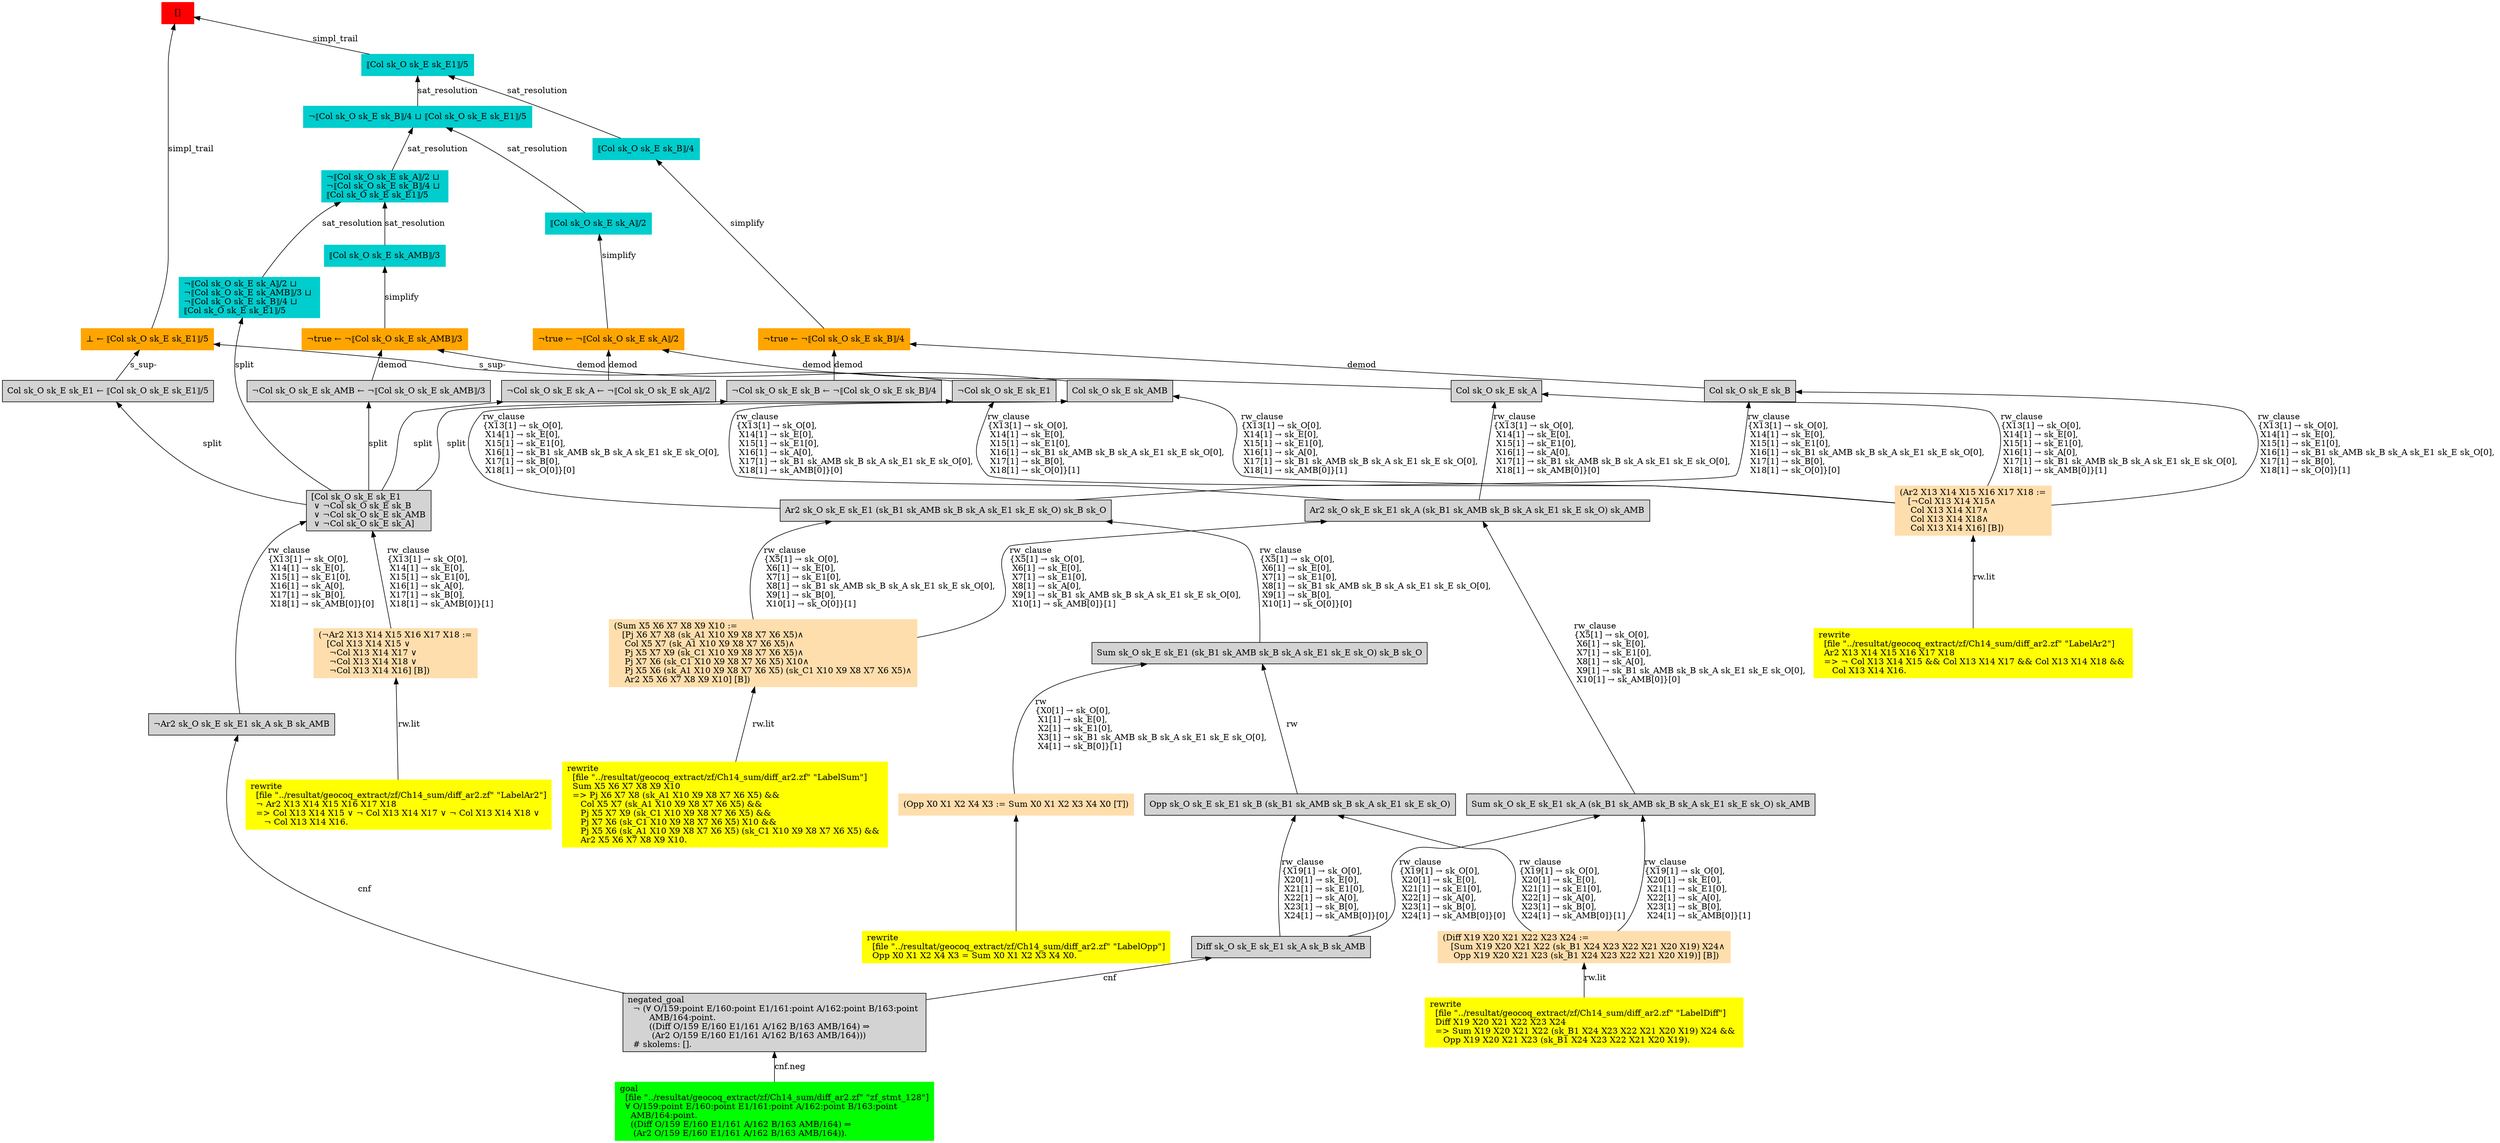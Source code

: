 digraph "unsat_graph" {
  vertex_0 [color=red, label="[]", shape=box, style=filled];
  vertex_0 -> vertex_1 [label="simpl_trail", dir="back"];
  vertex_1 [color=cyan3, shape=box, label="⟦Col sk_O sk_E sk_E1⟧/5\l", style=filled];
  vertex_1 -> vertex_2 [label="sat_resolution", dir="back"];
  vertex_2 [color=cyan3, shape=box, label="⟦Col sk_O sk_E sk_B⟧/4\l", style=filled];
  vertex_2 -> vertex_3 [label="simplify", dir="back"];
  vertex_3 [color=orange, shape=box, label="¬true ← ¬⟦Col sk_O sk_E sk_B⟧/4\l", style=filled];
  vertex_3 -> vertex_4 [label="demod", dir="back"];
  vertex_4 [shape=box, label="Col sk_O sk_E sk_B\l", style=filled];
  vertex_4 -> vertex_5 [label="rw_clause\l\{X13[1] → sk_O[0], \l X14[1] → sk_E[0], \l X15[1] → sk_E1[0], \l X16[1] → sk_B1 sk_AMB sk_B sk_A sk_E1 sk_E sk_O[0], \l X17[1] → sk_B[0], \l X18[1] → sk_O[0]\}[1]\l", dir="back"];
  vertex_5 [color=navajowhite, shape=box, label="(Ar2 X13 X14 X15 X16 X17 X18 :=\l   [¬Col X13 X14 X15∧\l    Col X13 X14 X17∧\l    Col X13 X14 X18∧\l    Col X13 X14 X16] [B])\l", style=filled];
  vertex_5 -> vertex_6 [label="rw.lit", dir="back"];
  vertex_6 [color=yellow, shape=box, label="rewrite\l  [file \"../resultat/geocoq_extract/zf/Ch14_sum/diff_ar2.zf\" \"LabelAr2\"]\l  Ar2 X13 X14 X15 X16 X17 X18\l  =\> ¬ Col X13 X14 X15 && Col X13 X14 X17 && Col X13 X14 X18 && \l     Col X13 X14 X16.\l", style=filled];
  vertex_4 -> vertex_7 [label="rw_clause\l\{X13[1] → sk_O[0], \l X14[1] → sk_E[0], \l X15[1] → sk_E1[0], \l X16[1] → sk_B1 sk_AMB sk_B sk_A sk_E1 sk_E sk_O[0], \l X17[1] → sk_B[0], \l X18[1] → sk_O[0]\}[0]\l", dir="back"];
  vertex_7 [shape=box, label="Ar2 sk_O sk_E sk_E1 (sk_B1 sk_AMB sk_B sk_A sk_E1 sk_E sk_O) sk_B sk_O\l", style=filled];
  vertex_7 -> vertex_8 [label="rw_clause\l\{X5[1] → sk_O[0], \l X6[1] → sk_E[0], \l X7[1] → sk_E1[0], \l X8[1] → sk_B1 sk_AMB sk_B sk_A sk_E1 sk_E sk_O[0], \l X9[1] → sk_B[0], \l X10[1] → sk_O[0]\}[1]\l", dir="back"];
  vertex_8 [color=navajowhite, shape=box, label="(Sum X5 X6 X7 X8 X9 X10 :=\l   [Pj X6 X7 X8 (sk_A1 X10 X9 X8 X7 X6 X5)∧\l    Col X5 X7 (sk_A1 X10 X9 X8 X7 X6 X5)∧\l    Pj X5 X7 X9 (sk_C1 X10 X9 X8 X7 X6 X5)∧\l    Pj X7 X6 (sk_C1 X10 X9 X8 X7 X6 X5) X10∧\l    Pj X5 X6 (sk_A1 X10 X9 X8 X7 X6 X5) (sk_C1 X10 X9 X8 X7 X6 X5)∧\l    Ar2 X5 X6 X7 X8 X9 X10] [B])\l", style=filled];
  vertex_8 -> vertex_9 [label="rw.lit", dir="back"];
  vertex_9 [color=yellow, shape=box, label="rewrite\l  [file \"../resultat/geocoq_extract/zf/Ch14_sum/diff_ar2.zf\" \"LabelSum\"]\l  Sum X5 X6 X7 X8 X9 X10\l  =\> Pj X6 X7 X8 (sk_A1 X10 X9 X8 X7 X6 X5) && \l     Col X5 X7 (sk_A1 X10 X9 X8 X7 X6 X5) && \l     Pj X5 X7 X9 (sk_C1 X10 X9 X8 X7 X6 X5) && \l     Pj X7 X6 (sk_C1 X10 X9 X8 X7 X6 X5) X10 && \l     Pj X5 X6 (sk_A1 X10 X9 X8 X7 X6 X5) (sk_C1 X10 X9 X8 X7 X6 X5) && \l     Ar2 X5 X6 X7 X8 X9 X10.\l", style=filled];
  vertex_7 -> vertex_10 [label="rw_clause\l\{X5[1] → sk_O[0], \l X6[1] → sk_E[0], \l X7[1] → sk_E1[0], \l X8[1] → sk_B1 sk_AMB sk_B sk_A sk_E1 sk_E sk_O[0], \l X9[1] → sk_B[0], \l X10[1] → sk_O[0]\}[0]\l", dir="back"];
  vertex_10 [shape=box, label="Sum sk_O sk_E sk_E1 (sk_B1 sk_AMB sk_B sk_A sk_E1 sk_E sk_O) sk_B sk_O\l", style=filled];
  vertex_10 -> vertex_11 [label="rw\l\{X0[1] → sk_O[0], \l X1[1] → sk_E[0], \l X2[1] → sk_E1[0], \l X3[1] → sk_B1 sk_AMB sk_B sk_A sk_E1 sk_E sk_O[0], \l X4[1] → sk_B[0]\}[1]\l", dir="back"];
  vertex_11 [color=navajowhite, shape=box, label="(Opp X0 X1 X2 X4 X3 := Sum X0 X1 X2 X3 X4 X0 [T])\l", style=filled];
  vertex_11 -> vertex_12 [label="", dir="back"];
  vertex_12 [color=yellow, shape=box, label="rewrite\l  [file \"../resultat/geocoq_extract/zf/Ch14_sum/diff_ar2.zf\" \"LabelOpp\"]\l  Opp X0 X1 X2 X4 X3 = Sum X0 X1 X2 X3 X4 X0.\l", style=filled];
  vertex_10 -> vertex_13 [label="rw", dir="back"];
  vertex_13 [shape=box, label="Opp sk_O sk_E sk_E1 sk_B (sk_B1 sk_AMB sk_B sk_A sk_E1 sk_E sk_O)\l", style=filled];
  vertex_13 -> vertex_14 [label="rw_clause\l\{X19[1] → sk_O[0], \l X20[1] → sk_E[0], \l X21[1] → sk_E1[0], \l X22[1] → sk_A[0], \l X23[1] → sk_B[0], \l X24[1] → sk_AMB[0]\}[1]\l", dir="back"];
  vertex_14 [color=navajowhite, shape=box, label="(Diff X19 X20 X21 X22 X23 X24 :=\l   [Sum X19 X20 X21 X22 (sk_B1 X24 X23 X22 X21 X20 X19) X24∧\l    Opp X19 X20 X21 X23 (sk_B1 X24 X23 X22 X21 X20 X19)] [B])\l", style=filled];
  vertex_14 -> vertex_15 [label="rw.lit", dir="back"];
  vertex_15 [color=yellow, shape=box, label="rewrite\l  [file \"../resultat/geocoq_extract/zf/Ch14_sum/diff_ar2.zf\" \"LabelDiff\"]\l  Diff X19 X20 X21 X22 X23 X24\l  =\> Sum X19 X20 X21 X22 (sk_B1 X24 X23 X22 X21 X20 X19) X24 && \l     Opp X19 X20 X21 X23 (sk_B1 X24 X23 X22 X21 X20 X19).\l", style=filled];
  vertex_13 -> vertex_16 [label="rw_clause\l\{X19[1] → sk_O[0], \l X20[1] → sk_E[0], \l X21[1] → sk_E1[0], \l X22[1] → sk_A[0], \l X23[1] → sk_B[0], \l X24[1] → sk_AMB[0]\}[0]\l", dir="back"];
  vertex_16 [shape=box, label="Diff sk_O sk_E sk_E1 sk_A sk_B sk_AMB\l", style=filled];
  vertex_16 -> vertex_17 [label="cnf", dir="back"];
  vertex_17 [shape=box, label="negated_goal\l  ¬ (∀ O/159:point E/160:point E1/161:point A/162:point B/163:point \l        AMB/164:point.\l        ((Diff O/159 E/160 E1/161 A/162 B/163 AMB/164) ⇒\l         (Ar2 O/159 E/160 E1/161 A/162 B/163 AMB/164)))\l  # skolems: [].\l", style=filled];
  vertex_17 -> vertex_18 [label="cnf.neg", dir="back"];
  vertex_18 [color=green, shape=box, label="goal\l  [file \"../resultat/geocoq_extract/zf/Ch14_sum/diff_ar2.zf\" \"zf_stmt_128\"]\l  ∀ O/159:point E/160:point E1/161:point A/162:point B/163:point \l    AMB/164:point.\l    ((Diff O/159 E/160 E1/161 A/162 B/163 AMB/164) ⇒\l     (Ar2 O/159 E/160 E1/161 A/162 B/163 AMB/164)).\l", style=filled];
  vertex_3 -> vertex_19 [label="demod", dir="back"];
  vertex_19 [shape=box, label="¬Col sk_O sk_E sk_B ← ¬⟦Col sk_O sk_E sk_B⟧/4\l", style=filled];
  vertex_19 -> vertex_20 [label="split", dir="back"];
  vertex_20 [shape=box, label="[Col sk_O sk_E sk_E1\l ∨ ¬Col sk_O sk_E sk_B\l ∨ ¬Col sk_O sk_E sk_AMB\l ∨ ¬Col sk_O sk_E sk_A]\l", style=filled];
  vertex_20 -> vertex_21 [label="rw_clause\l\{X13[1] → sk_O[0], \l X14[1] → sk_E[0], \l X15[1] → sk_E1[0], \l X16[1] → sk_A[0], \l X17[1] → sk_B[0], \l X18[1] → sk_AMB[0]\}[1]\l", dir="back"];
  vertex_21 [color=navajowhite, shape=box, label="(¬Ar2 X13 X14 X15 X16 X17 X18 :=\l   [Col X13 X14 X15 ∨ \l    ¬Col X13 X14 X17 ∨ \l    ¬Col X13 X14 X18 ∨ \l    ¬Col X13 X14 X16] [B])\l", style=filled];
  vertex_21 -> vertex_22 [label="rw.lit", dir="back"];
  vertex_22 [color=yellow, shape=box, label="rewrite\l  [file \"../resultat/geocoq_extract/zf/Ch14_sum/diff_ar2.zf\" \"LabelAr2\"]\l  ¬ Ar2 X13 X14 X15 X16 X17 X18\l  =\> Col X13 X14 X15 ∨ ¬ Col X13 X14 X17 ∨ ¬ Col X13 X14 X18 ∨ \l     ¬ Col X13 X14 X16.\l", style=filled];
  vertex_20 -> vertex_23 [label="rw_clause\l\{X13[1] → sk_O[0], \l X14[1] → sk_E[0], \l X15[1] → sk_E1[0], \l X16[1] → sk_A[0], \l X17[1] → sk_B[0], \l X18[1] → sk_AMB[0]\}[0]\l", dir="back"];
  vertex_23 [shape=box, label="¬Ar2 sk_O sk_E sk_E1 sk_A sk_B sk_AMB\l", style=filled];
  vertex_23 -> vertex_17 [label="cnf", dir="back"];
  vertex_1 -> vertex_24 [label="sat_resolution", dir="back"];
  vertex_24 [color=cyan3, shape=box, label="¬⟦Col sk_O sk_E sk_B⟧/4 ⊔ ⟦Col sk_O sk_E sk_E1⟧/5\l", style=filled];
  vertex_24 -> vertex_25 [label="sat_resolution", dir="back"];
  vertex_25 [color=cyan3, shape=box, label="⟦Col sk_O sk_E sk_A⟧/2\l", style=filled];
  vertex_25 -> vertex_26 [label="simplify", dir="back"];
  vertex_26 [color=orange, shape=box, label="¬true ← ¬⟦Col sk_O sk_E sk_A⟧/2\l", style=filled];
  vertex_26 -> vertex_27 [label="demod", dir="back"];
  vertex_27 [shape=box, label="Col sk_O sk_E sk_A\l", style=filled];
  vertex_27 -> vertex_5 [label="rw_clause\l\{X13[1] → sk_O[0], \l X14[1] → sk_E[0], \l X15[1] → sk_E1[0], \l X16[1] → sk_A[0], \l X17[1] → sk_B1 sk_AMB sk_B sk_A sk_E1 sk_E sk_O[0], \l X18[1] → sk_AMB[0]\}[1]\l", dir="back"];
  vertex_27 -> vertex_28 [label="rw_clause\l\{X13[1] → sk_O[0], \l X14[1] → sk_E[0], \l X15[1] → sk_E1[0], \l X16[1] → sk_A[0], \l X17[1] → sk_B1 sk_AMB sk_B sk_A sk_E1 sk_E sk_O[0], \l X18[1] → sk_AMB[0]\}[0]\l", dir="back"];
  vertex_28 [shape=box, label="Ar2 sk_O sk_E sk_E1 sk_A (sk_B1 sk_AMB sk_B sk_A sk_E1 sk_E sk_O) sk_AMB\l", style=filled];
  vertex_28 -> vertex_8 [label="rw_clause\l\{X5[1] → sk_O[0], \l X6[1] → sk_E[0], \l X7[1] → sk_E1[0], \l X8[1] → sk_A[0], \l X9[1] → sk_B1 sk_AMB sk_B sk_A sk_E1 sk_E sk_O[0], \l X10[1] → sk_AMB[0]\}[1]\l", dir="back"];
  vertex_28 -> vertex_29 [label="rw_clause\l\{X5[1] → sk_O[0], \l X6[1] → sk_E[0], \l X7[1] → sk_E1[0], \l X8[1] → sk_A[0], \l X9[1] → sk_B1 sk_AMB sk_B sk_A sk_E1 sk_E sk_O[0], \l X10[1] → sk_AMB[0]\}[0]\l", dir="back"];
  vertex_29 [shape=box, label="Sum sk_O sk_E sk_E1 sk_A (sk_B1 sk_AMB sk_B sk_A sk_E1 sk_E sk_O) sk_AMB\l", style=filled];
  vertex_29 -> vertex_14 [label="rw_clause\l\{X19[1] → sk_O[0], \l X20[1] → sk_E[0], \l X21[1] → sk_E1[0], \l X22[1] → sk_A[0], \l X23[1] → sk_B[0], \l X24[1] → sk_AMB[0]\}[1]\l", dir="back"];
  vertex_29 -> vertex_16 [label="rw_clause\l\{X19[1] → sk_O[0], \l X20[1] → sk_E[0], \l X21[1] → sk_E1[0], \l X22[1] → sk_A[0], \l X23[1] → sk_B[0], \l X24[1] → sk_AMB[0]\}[0]\l", dir="back"];
  vertex_26 -> vertex_30 [label="demod", dir="back"];
  vertex_30 [shape=box, label="¬Col sk_O sk_E sk_A ← ¬⟦Col sk_O sk_E sk_A⟧/2\l", style=filled];
  vertex_30 -> vertex_20 [label="split", dir="back"];
  vertex_24 -> vertex_31 [label="sat_resolution", dir="back"];
  vertex_31 [color=cyan3, shape=box, label="¬⟦Col sk_O sk_E sk_A⟧/2 ⊔ \l¬⟦Col sk_O sk_E sk_B⟧/4 ⊔ \l⟦Col sk_O sk_E sk_E1⟧/5\l", style=filled];
  vertex_31 -> vertex_32 [label="sat_resolution", dir="back"];
  vertex_32 [color=cyan3, shape=box, label="⟦Col sk_O sk_E sk_AMB⟧/3\l", style=filled];
  vertex_32 -> vertex_33 [label="simplify", dir="back"];
  vertex_33 [color=orange, shape=box, label="¬true ← ¬⟦Col sk_O sk_E sk_AMB⟧/3\l", style=filled];
  vertex_33 -> vertex_34 [label="demod", dir="back"];
  vertex_34 [shape=box, label="Col sk_O sk_E sk_AMB\l", style=filled];
  vertex_34 -> vertex_5 [label="rw_clause\l\{X13[1] → sk_O[0], \l X14[1] → sk_E[0], \l X15[1] → sk_E1[0], \l X16[1] → sk_A[0], \l X17[1] → sk_B1 sk_AMB sk_B sk_A sk_E1 sk_E sk_O[0], \l X18[1] → sk_AMB[0]\}[1]\l", dir="back"];
  vertex_34 -> vertex_28 [label="rw_clause\l\{X13[1] → sk_O[0], \l X14[1] → sk_E[0], \l X15[1] → sk_E1[0], \l X16[1] → sk_A[0], \l X17[1] → sk_B1 sk_AMB sk_B sk_A sk_E1 sk_E sk_O[0], \l X18[1] → sk_AMB[0]\}[0]\l", dir="back"];
  vertex_33 -> vertex_35 [label="demod", dir="back"];
  vertex_35 [shape=box, label="¬Col sk_O sk_E sk_AMB ← ¬⟦Col sk_O sk_E sk_AMB⟧/3\l", style=filled];
  vertex_35 -> vertex_20 [label="split", dir="back"];
  vertex_31 -> vertex_36 [label="sat_resolution", dir="back"];
  vertex_36 [color=cyan3, shape=box, label="¬⟦Col sk_O sk_E sk_A⟧/2 ⊔ \l¬⟦Col sk_O sk_E sk_AMB⟧/3 ⊔ \l¬⟦Col sk_O sk_E sk_B⟧/4 ⊔ \l⟦Col sk_O sk_E sk_E1⟧/5\l", style=filled];
  vertex_36 -> vertex_20 [label="split", dir="back"];
  vertex_0 -> vertex_37 [label="simpl_trail", dir="back"];
  vertex_37 [color=orange, shape=box, label="⊥ ← ⟦Col sk_O sk_E sk_E1⟧/5\l", style=filled];
  vertex_37 -> vertex_38 [label="s_sup-\l", dir="back"];
  vertex_38 [shape=box, label="¬Col sk_O sk_E sk_E1\l", style=filled];
  vertex_38 -> vertex_5 [label="rw_clause\l\{X13[1] → sk_O[0], \l X14[1] → sk_E[0], \l X15[1] → sk_E1[0], \l X16[1] → sk_B1 sk_AMB sk_B sk_A sk_E1 sk_E sk_O[0], \l X17[1] → sk_B[0], \l X18[1] → sk_O[0]\}[1]\l", dir="back"];
  vertex_38 -> vertex_7 [label="rw_clause\l\{X13[1] → sk_O[0], \l X14[1] → sk_E[0], \l X15[1] → sk_E1[0], \l X16[1] → sk_B1 sk_AMB sk_B sk_A sk_E1 sk_E sk_O[0], \l X17[1] → sk_B[0], \l X18[1] → sk_O[0]\}[0]\l", dir="back"];
  vertex_37 -> vertex_39 [label="s_sup-\l", dir="back"];
  vertex_39 [shape=box, label="Col sk_O sk_E sk_E1 ← ⟦Col sk_O sk_E sk_E1⟧/5\l", style=filled];
  vertex_39 -> vertex_20 [label="split", dir="back"];
  }


